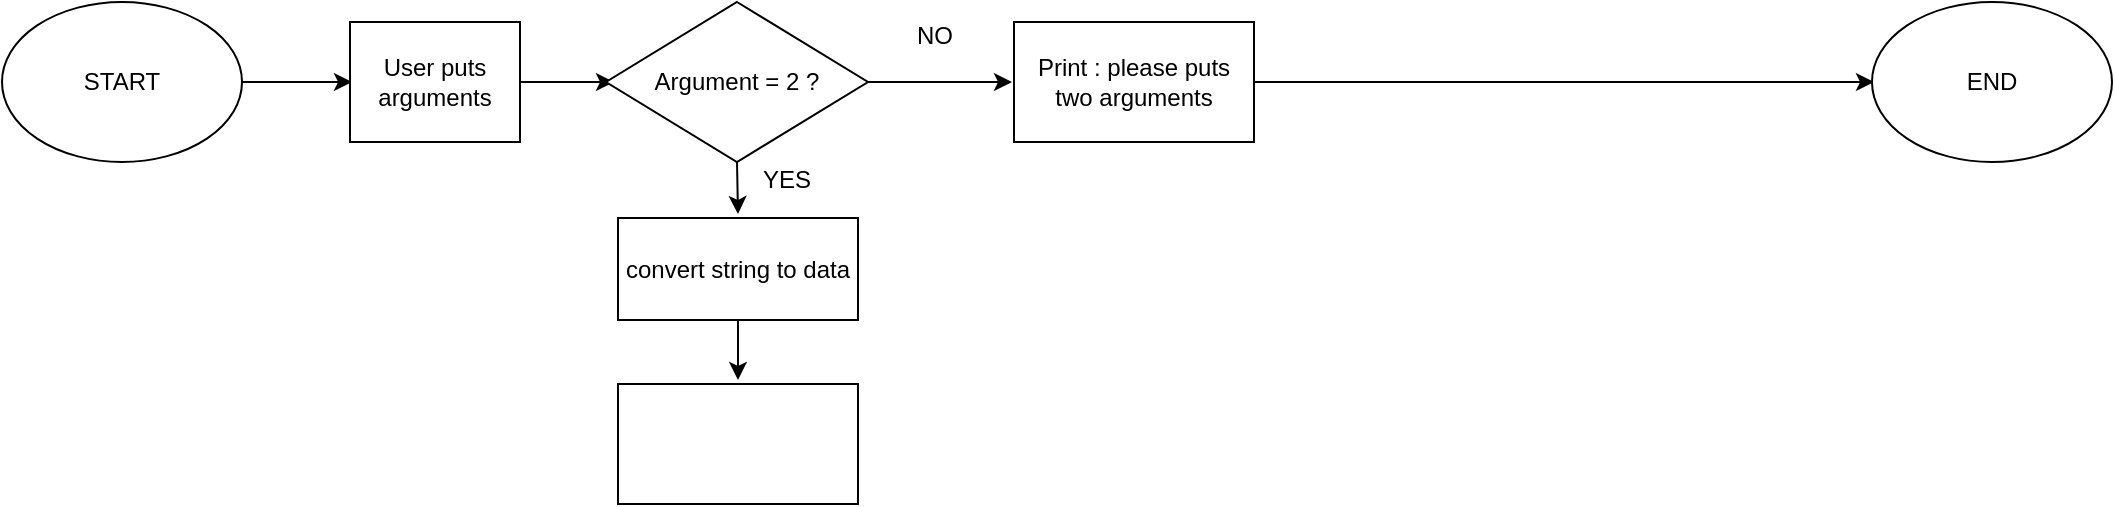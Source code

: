 <mxfile version="14.1.8" type="device"><diagram id="vlGXnilJ2LjGuSKXNbxz" name="Page-1"><mxGraphModel dx="1106" dy="852" grid="1" gridSize="10" guides="1" tooltips="1" connect="1" arrows="1" fold="1" page="1" pageScale="1" pageWidth="827" pageHeight="1169" math="0" shadow="0"><root><mxCell id="0"/><mxCell id="1" parent="0"/><mxCell id="X0Cn8JRg4BIFzm184i-b-1" style="edgeStyle=orthogonalEdgeStyle;rounded=0;orthogonalLoop=1;jettySize=auto;html=1;exitX=1;exitY=0.5;exitDx=0;exitDy=0;" edge="1" parent="1" source="X0Cn8JRg4BIFzm184i-b-2"><mxGeometry relative="1" as="geometry"><mxPoint x="216" y="81" as="targetPoint"/><Array as="points"><mxPoint x="182" y="81"/><mxPoint x="182" y="81"/></Array></mxGeometry></mxCell><mxCell id="X0Cn8JRg4BIFzm184i-b-2" value="START" style="ellipse;whiteSpace=wrap;html=1;" vertex="1" parent="1"><mxGeometry x="41" y="41" width="120" height="80" as="geometry"/></mxCell><mxCell id="X0Cn8JRg4BIFzm184i-b-3" style="edgeStyle=orthogonalEdgeStyle;rounded=0;orthogonalLoop=1;jettySize=auto;html=1;" edge="1" parent="1" source="X0Cn8JRg4BIFzm184i-b-4"><mxGeometry relative="1" as="geometry"><mxPoint x="347" y="81" as="targetPoint"/></mxGeometry></mxCell><mxCell id="X0Cn8JRg4BIFzm184i-b-4" value="User puts arguments" style="rounded=0;whiteSpace=wrap;html=1;" vertex="1" parent="1"><mxGeometry x="215" y="51" width="85" height="60" as="geometry"/></mxCell><mxCell id="X0Cn8JRg4BIFzm184i-b-5" style="edgeStyle=orthogonalEdgeStyle;rounded=0;orthogonalLoop=1;jettySize=auto;html=1;exitX=1;exitY=0.5;exitDx=0;exitDy=0;" edge="1" parent="1" source="X0Cn8JRg4BIFzm184i-b-7"><mxGeometry relative="1" as="geometry"><mxPoint x="546" y="81" as="targetPoint"/></mxGeometry></mxCell><mxCell id="X0Cn8JRg4BIFzm184i-b-6" style="edgeStyle=orthogonalEdgeStyle;rounded=0;orthogonalLoop=1;jettySize=auto;html=1;exitX=0.5;exitY=1;exitDx=0;exitDy=0;" edge="1" parent="1" source="X0Cn8JRg4BIFzm184i-b-7"><mxGeometry relative="1" as="geometry"><mxPoint x="409" y="147" as="targetPoint"/></mxGeometry></mxCell><mxCell id="X0Cn8JRg4BIFzm184i-b-7" value="Argument = 2 ?" style="rhombus;whiteSpace=wrap;html=1;" vertex="1" parent="1"><mxGeometry x="343" y="41" width="131" height="80" as="geometry"/></mxCell><mxCell id="X0Cn8JRg4BIFzm184i-b-8" value="NO" style="text;html=1;align=center;verticalAlign=middle;resizable=0;points=[];autosize=1;" vertex="1" parent="1"><mxGeometry x="493" y="49" width="28" height="18" as="geometry"/></mxCell><mxCell id="X0Cn8JRg4BIFzm184i-b-9" style="edgeStyle=orthogonalEdgeStyle;rounded=0;orthogonalLoop=1;jettySize=auto;html=1;exitX=1;exitY=0.5;exitDx=0;exitDy=0;" edge="1" parent="1" source="X0Cn8JRg4BIFzm184i-b-10"><mxGeometry relative="1" as="geometry"><mxPoint x="977" y="81" as="targetPoint"/></mxGeometry></mxCell><mxCell id="X0Cn8JRg4BIFzm184i-b-10" value="Print : please puts two arguments" style="rounded=0;whiteSpace=wrap;html=1;" vertex="1" parent="1"><mxGeometry x="547" y="51" width="120" height="60" as="geometry"/></mxCell><mxCell id="X0Cn8JRg4BIFzm184i-b-11" value="END" style="ellipse;whiteSpace=wrap;html=1;" vertex="1" parent="1"><mxGeometry x="976" y="41" width="120" height="80" as="geometry"/></mxCell><mxCell id="X0Cn8JRg4BIFzm184i-b-12" value="YES" style="text;html=1;align=center;verticalAlign=middle;resizable=0;points=[];autosize=1;" vertex="1" parent="1"><mxGeometry x="416" y="121" width="34" height="18" as="geometry"/></mxCell><mxCell id="X0Cn8JRg4BIFzm184i-b-13" value="convert string to data" style="rounded=0;whiteSpace=wrap;html=1;" vertex="1" parent="1"><mxGeometry x="349" y="149" width="120" height="51" as="geometry"/></mxCell><mxCell id="X0Cn8JRg4BIFzm184i-b-14" value="" style="endArrow=classic;html=1;exitX=0.5;exitY=1;exitDx=0;exitDy=0;" edge="1" parent="1" source="X0Cn8JRg4BIFzm184i-b-13"><mxGeometry width="50" height="50" relative="1" as="geometry"><mxPoint x="396" y="287" as="sourcePoint"/><mxPoint x="409" y="230" as="targetPoint"/></mxGeometry></mxCell><mxCell id="X0Cn8JRg4BIFzm184i-b-15" value="" style="rounded=0;whiteSpace=wrap;html=1;" vertex="1" parent="1"><mxGeometry x="349" y="232" width="120" height="60" as="geometry"/></mxCell></root></mxGraphModel></diagram></mxfile>